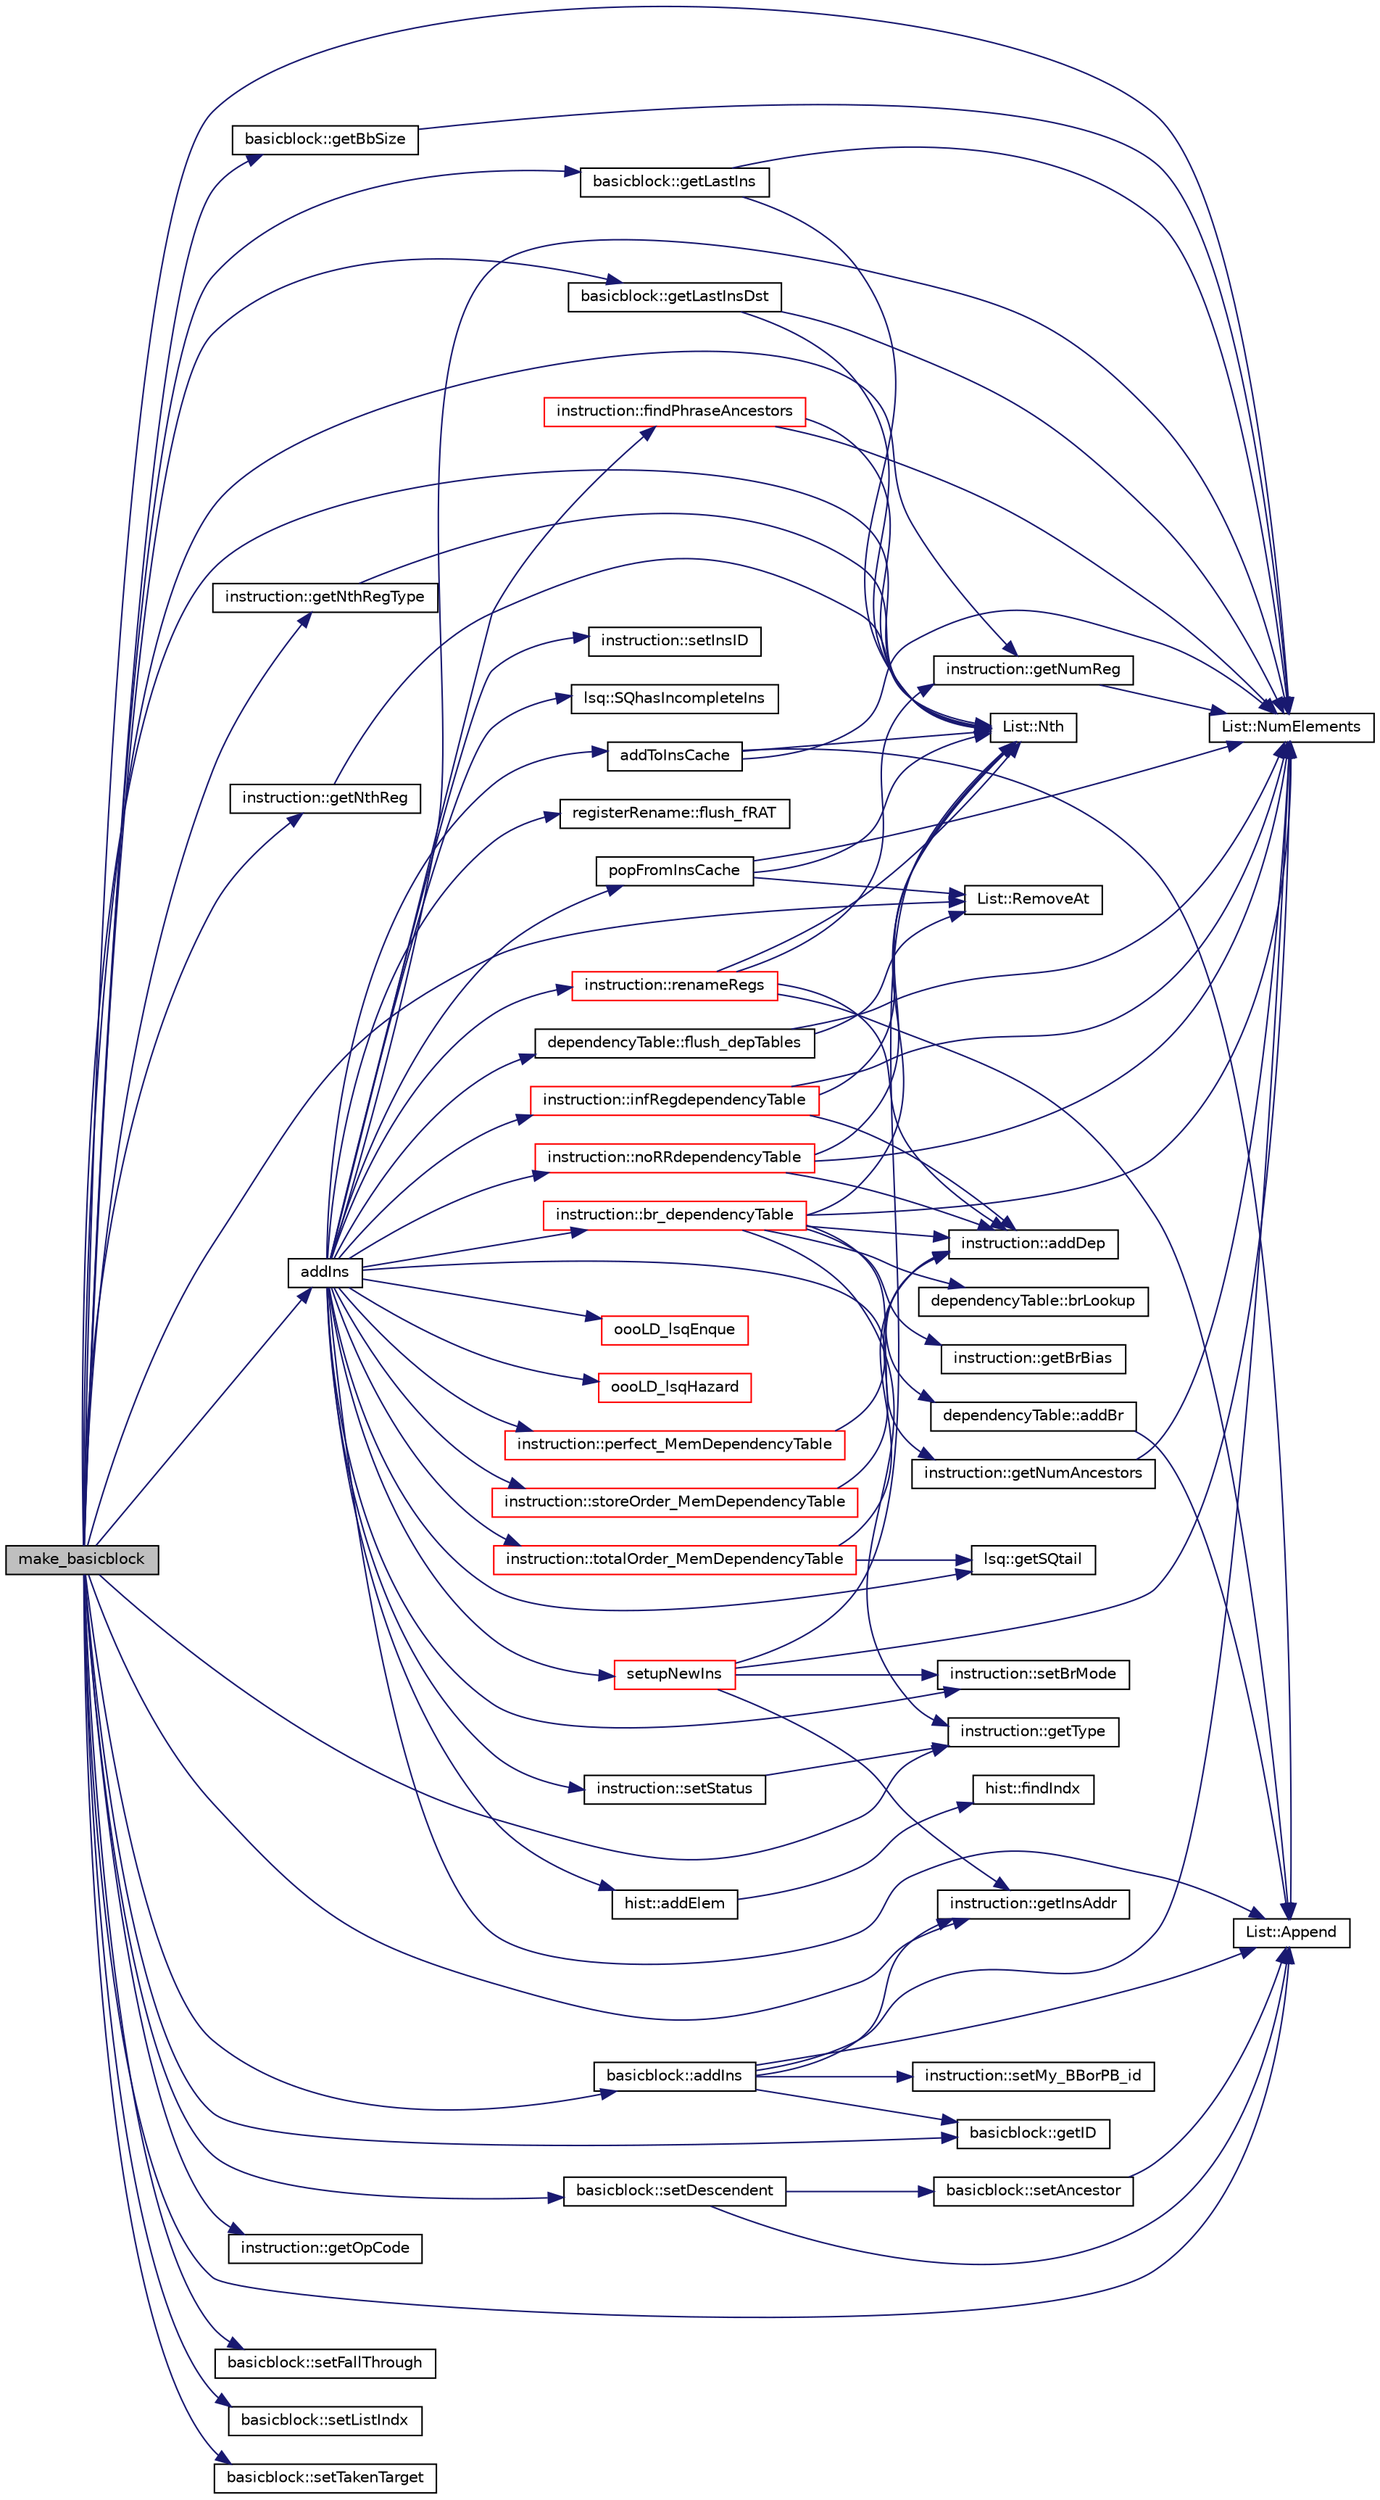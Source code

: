 digraph G
{
  edge [fontname="Helvetica",fontsize="10",labelfontname="Helvetica",labelfontsize="10"];
  node [fontname="Helvetica",fontsize="10",shape=record];
  rankdir=LR;
  Node1 [label="make_basicblock",height=0.2,width=0.4,color="black", fillcolor="grey75", style="filled" fontcolor="black"];
  Node1 -> Node2 [color="midnightblue",fontsize="10",style="solid"];
  Node2 [label="addIns",height=0.2,width=0.4,color="black", fillcolor="white", style="filled",URL="$bkEnd_8cpp.html#a699e911f02cc068558e37f3496d086ce"];
  Node2 -> Node3 [color="midnightblue",fontsize="10",style="solid"];
  Node3 [label="hist::addElem",height=0.2,width=0.4,color="black", fillcolor="white", style="filled",URL="$classhist.html#a96c35d4ac2a2b1e3d2a5421788a38967"];
  Node3 -> Node4 [color="midnightblue",fontsize="10",style="solid"];
  Node4 [label="hist::findIndx",height=0.2,width=0.4,color="black", fillcolor="white", style="filled",URL="$classhist.html#a800c9a2059ab0a238f309e452d1ebdfd"];
  Node2 -> Node5 [color="midnightblue",fontsize="10",style="solid"];
  Node5 [label="addToInsCache",height=0.2,width=0.4,color="black", fillcolor="white", style="filled",URL="$bkEnd_8cpp.html#adf93e43bd3a6a80076405e72701ecc93"];
  Node5 -> Node6 [color="midnightblue",fontsize="10",style="solid"];
  Node6 [label="List::Append",height=0.2,width=0.4,color="black", fillcolor="white", style="filled",URL="$classList.html#a473190098e38206d0125b0737245e613"];
  Node5 -> Node7 [color="midnightblue",fontsize="10",style="solid"];
  Node7 [label="List::Nth",height=0.2,width=0.4,color="black", fillcolor="white", style="filled",URL="$classList.html#a5eb964816de33c85e1d46658ddf8c6c4"];
  Node5 -> Node8 [color="midnightblue",fontsize="10",style="solid"];
  Node8 [label="List::NumElements",height=0.2,width=0.4,color="black", fillcolor="white", style="filled",URL="$classList.html#ac2e9d50f703b01bf643fa6ce50837c26"];
  Node2 -> Node6 [color="midnightblue",fontsize="10",style="solid"];
  Node2 -> Node9 [color="midnightblue",fontsize="10",style="solid"];
  Node9 [label="instruction::br_dependencyTable",height=0.2,width=0.4,color="red", fillcolor="white", style="filled",URL="$classinstruction.html#a578f14a412f7d77a1e87aa52af78eade"];
  Node9 -> Node10 [color="midnightblue",fontsize="10",style="solid"];
  Node10 [label="dependencyTable::addBr",height=0.2,width=0.4,color="black", fillcolor="white", style="filled",URL="$classdependencyTable.html#a68cb3b1cdf38c24d1bfd5913112f6f24"];
  Node10 -> Node6 [color="midnightblue",fontsize="10",style="solid"];
  Node9 -> Node11 [color="midnightblue",fontsize="10",style="solid"];
  Node11 [label="instruction::addDep",height=0.2,width=0.4,color="black", fillcolor="white", style="filled",URL="$classinstruction.html#aeb756cec429aca99a341f069df268465"];
  Node9 -> Node12 [color="midnightblue",fontsize="10",style="solid"];
  Node12 [label="dependencyTable::brLookup",height=0.2,width=0.4,color="black", fillcolor="white", style="filled",URL="$classdependencyTable.html#a7896f0b48411dcb469ebb2647b84541c"];
  Node9 -> Node13 [color="midnightblue",fontsize="10",style="solid"];
  Node13 [label="instruction::getBrBias",height=0.2,width=0.4,color="black", fillcolor="white", style="filled",URL="$classinstruction.html#ac75c130a63a934b5e7e6ea4317a92a73"];
  Node9 -> Node14 [color="midnightblue",fontsize="10",style="solid"];
  Node14 [label="instruction::getType",height=0.2,width=0.4,color="black", fillcolor="white", style="filled",URL="$classinstruction.html#a47623362d505a662b974624f81288389"];
  Node9 -> Node7 [color="midnightblue",fontsize="10",style="solid"];
  Node9 -> Node8 [color="midnightblue",fontsize="10",style="solid"];
  Node2 -> Node15 [color="midnightblue",fontsize="10",style="solid"];
  Node15 [label="instruction::findPhraseAncestors",height=0.2,width=0.4,color="red", fillcolor="white", style="filled",URL="$classinstruction.html#aed4714151da7fbcbe65485e5699cd72c"];
  Node15 -> Node7 [color="midnightblue",fontsize="10",style="solid"];
  Node15 -> Node8 [color="midnightblue",fontsize="10",style="solid"];
  Node2 -> Node16 [color="midnightblue",fontsize="10",style="solid"];
  Node16 [label="dependencyTable::flush_depTables",height=0.2,width=0.4,color="black", fillcolor="white", style="filled",URL="$classdependencyTable.html#a8ce45687a518285a6ff32081b8d44125"];
  Node16 -> Node8 [color="midnightblue",fontsize="10",style="solid"];
  Node16 -> Node17 [color="midnightblue",fontsize="10",style="solid"];
  Node17 [label="List::RemoveAt",height=0.2,width=0.4,color="black", fillcolor="white", style="filled",URL="$classList.html#af17f72d263f90d53ea8501b5b1853470"];
  Node2 -> Node18 [color="midnightblue",fontsize="10",style="solid"];
  Node18 [label="registerRename::flush_fRAT",height=0.2,width=0.4,color="black", fillcolor="white", style="filled",URL="$classregisterRename.html#a6784336e03b69e69d69de839a0ab1b07"];
  Node2 -> Node19 [color="midnightblue",fontsize="10",style="solid"];
  Node19 [label="instruction::getNumAncestors",height=0.2,width=0.4,color="black", fillcolor="white", style="filled",URL="$classinstruction.html#a2e29e3536ad20c65b6c7b76ba6e37ad8"];
  Node19 -> Node8 [color="midnightblue",fontsize="10",style="solid"];
  Node2 -> Node20 [color="midnightblue",fontsize="10",style="solid"];
  Node20 [label="lsq::getSQtail",height=0.2,width=0.4,color="black", fillcolor="white", style="filled",URL="$classlsq.html#a286e28a30ce1b7752d5ce9eb0f77d6ae"];
  Node2 -> Node21 [color="midnightblue",fontsize="10",style="solid"];
  Node21 [label="instruction::infRegdependencyTable",height=0.2,width=0.4,color="red", fillcolor="white", style="filled",URL="$classinstruction.html#ab04c4389f9057613f1ca69d89509f531"];
  Node21 -> Node11 [color="midnightblue",fontsize="10",style="solid"];
  Node21 -> Node7 [color="midnightblue",fontsize="10",style="solid"];
  Node21 -> Node8 [color="midnightblue",fontsize="10",style="solid"];
  Node2 -> Node22 [color="midnightblue",fontsize="10",style="solid"];
  Node22 [label="instruction::noRRdependencyTable",height=0.2,width=0.4,color="red", fillcolor="white", style="filled",URL="$classinstruction.html#a096c7696da9989235116d28996b34143"];
  Node22 -> Node11 [color="midnightblue",fontsize="10",style="solid"];
  Node22 -> Node7 [color="midnightblue",fontsize="10",style="solid"];
  Node22 -> Node8 [color="midnightblue",fontsize="10",style="solid"];
  Node2 -> Node8 [color="midnightblue",fontsize="10",style="solid"];
  Node2 -> Node23 [color="midnightblue",fontsize="10",style="solid"];
  Node23 [label="oooLD_lsqEnque",height=0.2,width=0.4,color="red", fillcolor="white", style="filled",URL="$oooLD__lsq__ctrl_8cpp.html#a7a106e3227c6b993bfcfcdb3d72889b6"];
  Node2 -> Node24 [color="midnightblue",fontsize="10",style="solid"];
  Node24 [label="oooLD_lsqHazard",height=0.2,width=0.4,color="red", fillcolor="white", style="filled",URL="$oooLD__lsq__ctrl_8cpp.html#afb1415b51027a14b1ffbd9e8e08a5d13"];
  Node2 -> Node25 [color="midnightblue",fontsize="10",style="solid"];
  Node25 [label="instruction::perfect_MemDependencyTable",height=0.2,width=0.4,color="red", fillcolor="white", style="filled",URL="$classinstruction.html#a213dc8dc75e0df8b8be759462b3cb8b9"];
  Node25 -> Node11 [color="midnightblue",fontsize="10",style="solid"];
  Node2 -> Node26 [color="midnightblue",fontsize="10",style="solid"];
  Node26 [label="popFromInsCache",height=0.2,width=0.4,color="black", fillcolor="white", style="filled",URL="$bkEnd_8cpp.html#ae394aec2b634fd76cd5c65bcd6ef019e"];
  Node26 -> Node7 [color="midnightblue",fontsize="10",style="solid"];
  Node26 -> Node8 [color="midnightblue",fontsize="10",style="solid"];
  Node26 -> Node17 [color="midnightblue",fontsize="10",style="solid"];
  Node2 -> Node27 [color="midnightblue",fontsize="10",style="solid"];
  Node27 [label="instruction::renameRegs",height=0.2,width=0.4,color="red", fillcolor="white", style="filled",URL="$classinstruction.html#a6dfbd578c46bb88f5b7ac61b74b7fba4"];
  Node27 -> Node11 [color="midnightblue",fontsize="10",style="solid"];
  Node27 -> Node6 [color="midnightblue",fontsize="10",style="solid"];
  Node27 -> Node28 [color="midnightblue",fontsize="10",style="solid"];
  Node28 [label="instruction::getNumReg",height=0.2,width=0.4,color="black", fillcolor="white", style="filled",URL="$classinstruction.html#af64e1265e882da7e152bd47cb7794c3b"];
  Node28 -> Node8 [color="midnightblue",fontsize="10",style="solid"];
  Node27 -> Node7 [color="midnightblue",fontsize="10",style="solid"];
  Node2 -> Node29 [color="midnightblue",fontsize="10",style="solid"];
  Node29 [label="instruction::setBrMode",height=0.2,width=0.4,color="black", fillcolor="white", style="filled",URL="$classinstruction.html#ad7dcd18feb686b41ab57e15e00cf04a6"];
  Node2 -> Node30 [color="midnightblue",fontsize="10",style="solid"];
  Node30 [label="instruction::setInsID",height=0.2,width=0.4,color="black", fillcolor="white", style="filled",URL="$classinstruction.html#a3ad74e598e69178490590655303466a1"];
  Node2 -> Node31 [color="midnightblue",fontsize="10",style="solid"];
  Node31 [label="instruction::setStatus",height=0.2,width=0.4,color="black", fillcolor="white", style="filled",URL="$classinstruction.html#ab4b1bbe98c775d3a1fab0ed281a4ad4f"];
  Node31 -> Node14 [color="midnightblue",fontsize="10",style="solid"];
  Node2 -> Node32 [color="midnightblue",fontsize="10",style="solid"];
  Node32 [label="setupNewIns",height=0.2,width=0.4,color="red", fillcolor="white", style="filled",URL="$bkEnd_8cpp.html#ae65f5a08a89109ce2afb34faaf30edac"];
  Node32 -> Node33 [color="midnightblue",fontsize="10",style="solid"];
  Node33 [label="instruction::getInsAddr",height=0.2,width=0.4,color="black", fillcolor="white", style="filled",URL="$classinstruction.html#ac1fabe854c85726785052c7a5ebf6d39"];
  Node32 -> Node7 [color="midnightblue",fontsize="10",style="solid"];
  Node32 -> Node8 [color="midnightblue",fontsize="10",style="solid"];
  Node32 -> Node29 [color="midnightblue",fontsize="10",style="solid"];
  Node2 -> Node34 [color="midnightblue",fontsize="10",style="solid"];
  Node34 [label="lsq::SQhasIncompleteIns",height=0.2,width=0.4,color="black", fillcolor="white", style="filled",URL="$classlsq.html#a6cef821f12c3616018959338e23a8578"];
  Node2 -> Node35 [color="midnightblue",fontsize="10",style="solid"];
  Node35 [label="instruction::storeOrder_MemDependencyTable",height=0.2,width=0.4,color="red", fillcolor="white", style="filled",URL="$classinstruction.html#ab817675ba27852b024c813bb5387b058"];
  Node35 -> Node11 [color="midnightblue",fontsize="10",style="solid"];
  Node2 -> Node36 [color="midnightblue",fontsize="10",style="solid"];
  Node36 [label="instruction::totalOrder_MemDependencyTable",height=0.2,width=0.4,color="red", fillcolor="white", style="filled",URL="$classinstruction.html#a939213a50cdd3a5e31f6d543d5408b15"];
  Node36 -> Node11 [color="midnightblue",fontsize="10",style="solid"];
  Node36 -> Node20 [color="midnightblue",fontsize="10",style="solid"];
  Node1 -> Node37 [color="midnightblue",fontsize="10",style="solid"];
  Node37 [label="basicblock::addIns",height=0.2,width=0.4,color="black", fillcolor="white", style="filled",URL="$classbasicblock.html#a17a204547c41f4ba744ac49b1f375477"];
  Node37 -> Node6 [color="midnightblue",fontsize="10",style="solid"];
  Node37 -> Node38 [color="midnightblue",fontsize="10",style="solid"];
  Node38 [label="basicblock::getID",height=0.2,width=0.4,color="black", fillcolor="white", style="filled",URL="$classbasicblock.html#aff434c369968fe5fb3151d8ec00665b4"];
  Node37 -> Node33 [color="midnightblue",fontsize="10",style="solid"];
  Node37 -> Node8 [color="midnightblue",fontsize="10",style="solid"];
  Node37 -> Node39 [color="midnightblue",fontsize="10",style="solid"];
  Node39 [label="instruction::setMy_BBorPB_id",height=0.2,width=0.4,color="black", fillcolor="white", style="filled",URL="$classinstruction.html#af78c579e9c3b74dfc72c5bbfb573deab"];
  Node1 -> Node6 [color="midnightblue",fontsize="10",style="solid"];
  Node1 -> Node40 [color="midnightblue",fontsize="10",style="solid"];
  Node40 [label="basicblock::getBbSize",height=0.2,width=0.4,color="black", fillcolor="white", style="filled",URL="$classbasicblock.html#a42862e82af55ea72dc2e69ad32f3df29"];
  Node40 -> Node8 [color="midnightblue",fontsize="10",style="solid"];
  Node1 -> Node38 [color="midnightblue",fontsize="10",style="solid"];
  Node1 -> Node33 [color="midnightblue",fontsize="10",style="solid"];
  Node1 -> Node41 [color="midnightblue",fontsize="10",style="solid"];
  Node41 [label="basicblock::getLastIns",height=0.2,width=0.4,color="black", fillcolor="white", style="filled",URL="$classbasicblock.html#a99fb16d14456bb07b0033a0489ced872"];
  Node41 -> Node7 [color="midnightblue",fontsize="10",style="solid"];
  Node41 -> Node8 [color="midnightblue",fontsize="10",style="solid"];
  Node1 -> Node42 [color="midnightblue",fontsize="10",style="solid"];
  Node42 [label="basicblock::getLastInsDst",height=0.2,width=0.4,color="black", fillcolor="white", style="filled",URL="$classbasicblock.html#a5c04fc7ec170aa4d395928b7c4ca0392"];
  Node42 -> Node7 [color="midnightblue",fontsize="10",style="solid"];
  Node42 -> Node8 [color="midnightblue",fontsize="10",style="solid"];
  Node1 -> Node43 [color="midnightblue",fontsize="10",style="solid"];
  Node43 [label="instruction::getNthReg",height=0.2,width=0.4,color="black", fillcolor="white", style="filled",URL="$classinstruction.html#a54412da0ee022e05101d4fb92ee879b9"];
  Node43 -> Node7 [color="midnightblue",fontsize="10",style="solid"];
  Node1 -> Node44 [color="midnightblue",fontsize="10",style="solid"];
  Node44 [label="instruction::getNthRegType",height=0.2,width=0.4,color="black", fillcolor="white", style="filled",URL="$classinstruction.html#a9701f53aafaf1b2298378665059cef33"];
  Node44 -> Node7 [color="midnightblue",fontsize="10",style="solid"];
  Node1 -> Node28 [color="midnightblue",fontsize="10",style="solid"];
  Node1 -> Node45 [color="midnightblue",fontsize="10",style="solid"];
  Node45 [label="instruction::getOpCode",height=0.2,width=0.4,color="black", fillcolor="white", style="filled",URL="$classinstruction.html#a47d6ca18417d4f185495eb9be2844f07"];
  Node1 -> Node14 [color="midnightblue",fontsize="10",style="solid"];
  Node1 -> Node7 [color="midnightblue",fontsize="10",style="solid"];
  Node1 -> Node8 [color="midnightblue",fontsize="10",style="solid"];
  Node1 -> Node17 [color="midnightblue",fontsize="10",style="solid"];
  Node1 -> Node46 [color="midnightblue",fontsize="10",style="solid"];
  Node46 [label="basicblock::setDescendent",height=0.2,width=0.4,color="black", fillcolor="white", style="filled",URL="$classbasicblock.html#aaede95419f42104aca674399aeef1a9b"];
  Node46 -> Node6 [color="midnightblue",fontsize="10",style="solid"];
  Node46 -> Node47 [color="midnightblue",fontsize="10",style="solid"];
  Node47 [label="basicblock::setAncestor",height=0.2,width=0.4,color="black", fillcolor="white", style="filled",URL="$classbasicblock.html#a731087012c909b6d3875fa6fb5731bab"];
  Node47 -> Node6 [color="midnightblue",fontsize="10",style="solid"];
  Node1 -> Node48 [color="midnightblue",fontsize="10",style="solid"];
  Node48 [label="basicblock::setFallThrough",height=0.2,width=0.4,color="black", fillcolor="white", style="filled",URL="$classbasicblock.html#ad97dd41248a01abbf1baa313845ff526"];
  Node1 -> Node49 [color="midnightblue",fontsize="10",style="solid"];
  Node49 [label="basicblock::setListIndx",height=0.2,width=0.4,color="black", fillcolor="white", style="filled",URL="$classbasicblock.html#a1d85d5fd059f1658ce3c67357502ed71"];
  Node1 -> Node50 [color="midnightblue",fontsize="10",style="solid"];
  Node50 [label="basicblock::setTakenTarget",height=0.2,width=0.4,color="black", fillcolor="white", style="filled",URL="$classbasicblock.html#af0d0269f9c9a3b52062170c667f436b2"];
}
